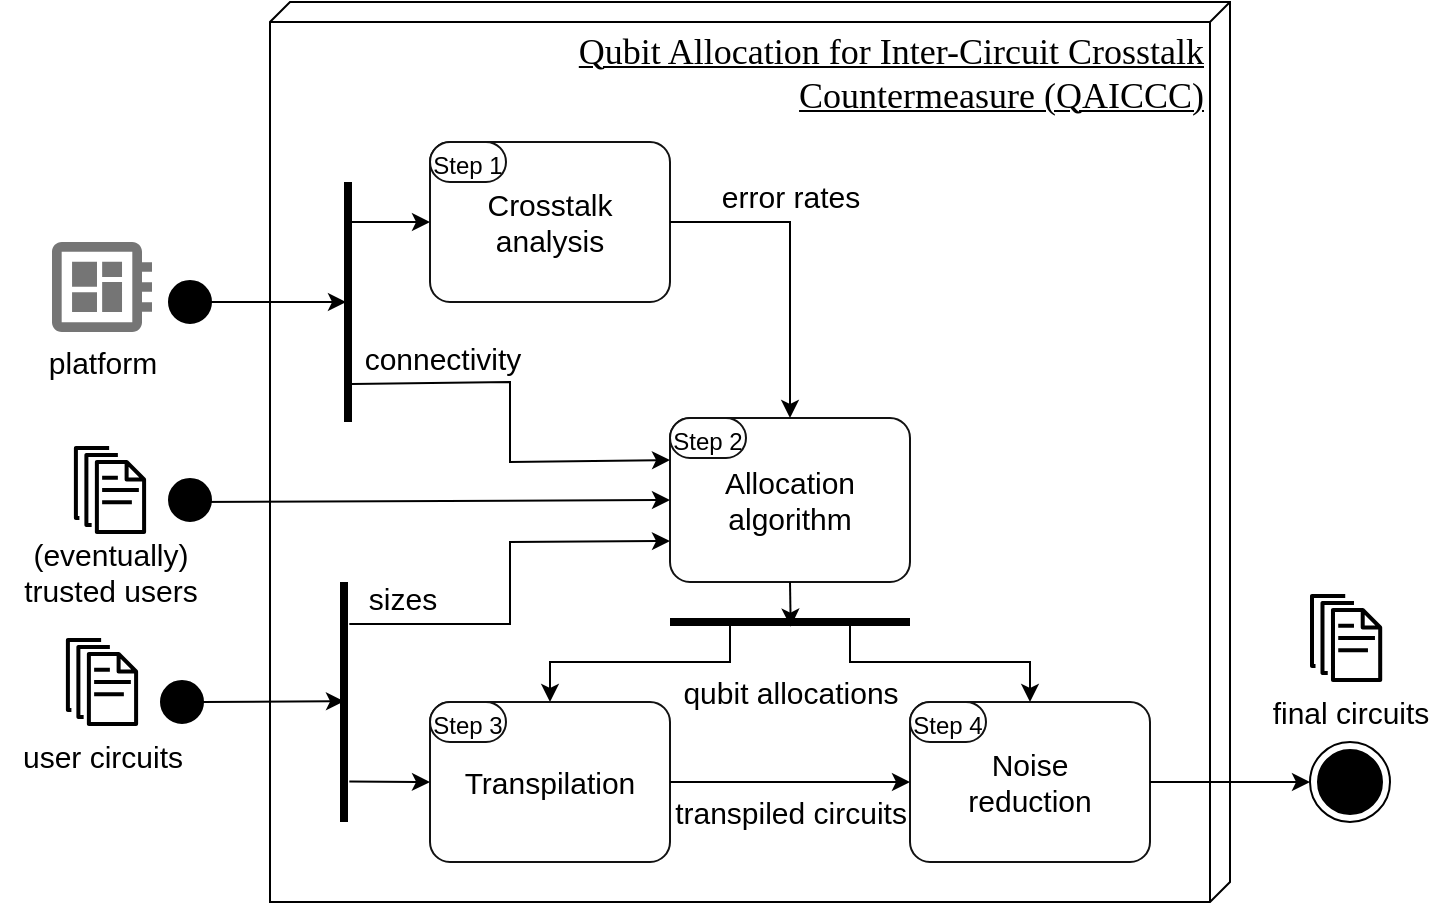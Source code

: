 <mxfile version="26.3.0">
  <diagram name="Page-1" id="982gyeF62y9UsF95akiq">
    <mxGraphModel dx="894" dy="627" grid="1" gridSize="10" guides="1" tooltips="1" connect="1" arrows="1" fold="1" page="1" pageScale="1" pageWidth="730" pageHeight="450" math="0" shadow="0">
      <root>
        <mxCell id="0" />
        <mxCell id="1" parent="0" />
        <mxCell id="JIdOVKg0k5BsWk1WgtoK-1" value="&lt;div align=&quot;right&quot;&gt;&lt;font style=&quot;font-size: 18px;&quot;&gt;Qubit Allocation for Inter-Circuit Crosstalk&lt;/font&gt;&lt;/div&gt;&lt;div align=&quot;right&quot;&gt;&lt;font style=&quot;font-size: 18px;&quot;&gt;Countermeasure (QAICCC)&lt;br&gt;&lt;/font&gt;&lt;/div&gt;" style="verticalAlign=top;align=right;spacingTop=8;spacingLeft=2;spacingRight=12;shape=cube;size=10;direction=south;fontStyle=4;html=1;rounded=0;shadow=0;comic=0;labelBackgroundColor=none;strokeWidth=1;fontFamily=Verdana;fontSize=12;fillColor=none;" parent="1" vertex="1">
          <mxGeometry x="135" width="480" height="450" as="geometry" />
        </mxCell>
        <mxCell id="qjNmLmzCoTw4PF_jTeP7-27" value="" style="endArrow=classic;html=1;rounded=0;entryX=0.5;entryY=0;entryDx=0;entryDy=0;entryPerimeter=0;exitX=0.75;exitY=0.5;exitDx=0;exitDy=0;exitPerimeter=0;" parent="1" source="eMOk0DGojVkaVqaWsdeQ-18" target="eMOk0DGojVkaVqaWsdeQ-6" edge="1">
          <mxGeometry width="50" height="50" relative="1" as="geometry">
            <mxPoint x="265" y="290" as="sourcePoint" />
            <mxPoint x="265" y="800" as="targetPoint" />
            <Array as="points">
              <mxPoint x="365" y="330" />
              <mxPoint x="275" y="330" />
            </Array>
          </mxGeometry>
        </mxCell>
        <mxCell id="eMOk0DGojVkaVqaWsdeQ-4" value="&lt;div&gt;Crosstalk&lt;/div&gt;&lt;div&gt;analysis&lt;br&gt;&lt;/div&gt;" style="points=[[0.25,0,0],[0.5,0,0],[0.75,0,0],[1,0.25,0],[1,0.5,0],[1,0.75,0],[0.75,1,0],[0.5,1,0],[0.25,1,0],[0,0.75,0],[0,0.5,0],[0,0.25,0]];shape=mxgraph.bpmn.task;whiteSpace=wrap;rectStyle=rounded;size=10;html=1;taskMarker=abstract;strokeColor=#121212;fontSize=15;fillColor=#FFFFFF;" parent="1" vertex="1">
          <mxGeometry x="215" y="70" width="120" height="80" as="geometry" />
        </mxCell>
        <mxCell id="eMOk0DGojVkaVqaWsdeQ-5" value="&lt;div&gt;Allocation&lt;/div&gt;&lt;div&gt;algorithm&lt;br&gt;&lt;/div&gt;" style="points=[[0.25,0,0],[0.5,0,0],[0.75,0,0],[1,0.25,0],[1,0.5,0],[1,0.75,0],[0.75,1,0],[0.5,1,0],[0.25,1,0],[0,0.75,0],[0,0.5,0],[0,0.25,0]];shape=mxgraph.bpmn.task;whiteSpace=wrap;rectStyle=rounded;size=10;html=1;taskMarker=abstract;strokeColor=#121212;fontSize=15;fillColor=#FFFFFF;" parent="1" vertex="1">
          <mxGeometry x="335" y="208" width="120" height="82" as="geometry" />
        </mxCell>
        <mxCell id="eMOk0DGojVkaVqaWsdeQ-6" value="Transpilation" style="points=[[0.25,0,0],[0.5,0,0],[0.75,0,0],[1,0.25,0],[1,0.5,0],[1,0.75,0],[0.75,1,0],[0.5,1,0],[0.25,1,0],[0,0.75,0],[0,0.5,0],[0,0.25,0]];shape=mxgraph.bpmn.task;whiteSpace=wrap;rectStyle=rounded;size=10;html=1;taskMarker=abstract;strokeColor=#121212;fontSize=15;fillColor=#FFFFFF;" parent="1" vertex="1">
          <mxGeometry x="215" y="350" width="120" height="80" as="geometry" />
        </mxCell>
        <mxCell id="eMOk0DGojVkaVqaWsdeQ-13" value="" style="endArrow=classic;html=1;rounded=0;entryX=0;entryY=0.5;entryDx=0;entryDy=0;entryPerimeter=0;exitX=0.167;exitY=0.3;exitDx=0;exitDy=0;exitPerimeter=0;" parent="1" source="eMOk0DGojVkaVqaWsdeQ-9" target="eMOk0DGojVkaVqaWsdeQ-4" edge="1">
          <mxGeometry width="50" height="50" relative="1" as="geometry">
            <mxPoint x="175.33" y="94.68" as="sourcePoint" />
            <mxPoint x="389" y="185" as="targetPoint" />
          </mxGeometry>
        </mxCell>
        <mxCell id="eMOk0DGojVkaVqaWsdeQ-14" value="" style="endArrow=classic;html=1;rounded=0;entryX=0.5;entryY=0.6;entryDx=0;entryDy=0;entryPerimeter=0;exitX=1;exitY=0.5;exitDx=0;exitDy=0;exitPerimeter=0;" parent="1" source="eMOk0DGojVkaVqaWsdeQ-34" target="eMOk0DGojVkaVqaWsdeQ-9" edge="1">
          <mxGeometry width="50" height="50" relative="1" as="geometry">
            <mxPoint x="-41" y="133" as="sourcePoint" />
            <mxPoint x="172.67" y="135.36" as="targetPoint" />
          </mxGeometry>
        </mxCell>
        <mxCell id="eMOk0DGojVkaVqaWsdeQ-15" value="" style="endArrow=classic;html=1;rounded=0;exitX=1;exitY=0.5;exitDx=0;exitDy=0;exitPerimeter=0;entryX=0.5;entryY=0;entryDx=0;entryDy=0;entryPerimeter=0;" parent="1" source="eMOk0DGojVkaVqaWsdeQ-4" target="eMOk0DGojVkaVqaWsdeQ-5" edge="1">
          <mxGeometry width="50" height="50" relative="1" as="geometry">
            <mxPoint x="769" y="255" as="sourcePoint" />
            <mxPoint x="399" y="153" as="targetPoint" />
            <Array as="points">
              <mxPoint x="395" y="110" />
            </Array>
          </mxGeometry>
        </mxCell>
        <mxCell id="eMOk0DGojVkaVqaWsdeQ-16" value="error rates" style="text;html=1;align=center;verticalAlign=middle;resizable=0;points=[];autosize=1;strokeColor=none;fillColor=none;fontSize=15;" parent="1" vertex="1">
          <mxGeometry x="350" y="82" width="90" height="30" as="geometry" />
        </mxCell>
        <mxCell id="eMOk0DGojVkaVqaWsdeQ-17" value="connectivity" style="text;html=1;align=center;verticalAlign=middle;resizable=0;points=[];autosize=1;strokeColor=none;fillColor=none;fontSize=15;" parent="1" vertex="1">
          <mxGeometry x="171" y="163" width="100" height="30" as="geometry" />
        </mxCell>
        <mxCell id="eMOk0DGojVkaVqaWsdeQ-18" value="" style="line;strokeWidth=4;html=1;direction=south;rotation=90;" parent="1" vertex="1">
          <mxGeometry x="390" y="250" width="10" height="120" as="geometry" />
        </mxCell>
        <mxCell id="eMOk0DGojVkaVqaWsdeQ-19" value="&lt;div&gt;Noise&lt;/div&gt;&lt;div&gt;reduction&lt;br&gt;&lt;/div&gt;" style="points=[[0.25,0,0],[0.5,0,0],[0.75,0,0],[1,0.25,0],[1,0.5,0],[1,0.75,0],[0.75,1,0],[0.5,1,0],[0.25,1,0],[0,0.75,0],[0,0.5,0],[0,0.25,0]];shape=mxgraph.bpmn.task;whiteSpace=wrap;rectStyle=rounded;size=10;html=1;taskMarker=abstract;strokeColor=#121212;fontSize=15;fillColor=#FFFFFF;" parent="1" vertex="1">
          <mxGeometry x="455" y="350" width="120" height="80" as="geometry" />
        </mxCell>
        <mxCell id="eMOk0DGojVkaVqaWsdeQ-20" value="" style="endArrow=classic;html=1;rounded=0;entryX=0;entryY=0.5;entryDx=0;entryDy=0;entryPerimeter=0;exitX=1;exitY=0.5;exitDx=0;exitDy=0;exitPerimeter=0;" parent="1" source="eMOk0DGojVkaVqaWsdeQ-6" target="eMOk0DGojVkaVqaWsdeQ-19" edge="1">
          <mxGeometry width="50" height="50" relative="1" as="geometry">
            <mxPoint x="145" y="160" as="sourcePoint" />
            <mxPoint x="185" y="160" as="targetPoint" />
          </mxGeometry>
        </mxCell>
        <mxCell id="eMOk0DGojVkaVqaWsdeQ-22" value="" style="endArrow=classic;html=1;rounded=0;entryX=0.497;entryY=0.267;entryDx=0;entryDy=0;entryPerimeter=0;exitX=0.5;exitY=1;exitDx=0;exitDy=0;exitPerimeter=0;" parent="1" source="eMOk0DGojVkaVqaWsdeQ-5" target="eMOk0DGojVkaVqaWsdeQ-18" edge="1">
          <mxGeometry width="50" height="50" relative="1" as="geometry">
            <mxPoint x="145" y="120" as="sourcePoint" />
            <mxPoint x="185" y="120" as="targetPoint" />
          </mxGeometry>
        </mxCell>
        <mxCell id="eMOk0DGojVkaVqaWsdeQ-23" value="" style="endArrow=classic;html=1;rounded=0;entryX=0.5;entryY=0;entryDx=0;entryDy=0;entryPerimeter=0;exitX=0.25;exitY=0.5;exitDx=0;exitDy=0;exitPerimeter=0;" parent="1" source="eMOk0DGojVkaVqaWsdeQ-18" target="eMOk0DGojVkaVqaWsdeQ-19" edge="1">
          <mxGeometry width="50" height="50" relative="1" as="geometry">
            <mxPoint x="705" y="220" as="sourcePoint" />
            <mxPoint x="615" y="300" as="targetPoint" />
            <Array as="points">
              <mxPoint x="425" y="330" />
              <mxPoint x="515" y="330" />
            </Array>
          </mxGeometry>
        </mxCell>
        <mxCell id="eMOk0DGojVkaVqaWsdeQ-27" value="" style="line;strokeWidth=4;html=1;direction=south;" parent="1" vertex="1">
          <mxGeometry x="167" y="290" width="10" height="120" as="geometry" />
        </mxCell>
        <mxCell id="eMOk0DGojVkaVqaWsdeQ-28" value="" style="endArrow=classic;html=1;rounded=0;entryX=0;entryY=0.5;entryDx=0;entryDy=0;entryPerimeter=0;exitX=0.831;exitY=0.233;exitDx=0;exitDy=0;exitPerimeter=0;" parent="1" source="eMOk0DGojVkaVqaWsdeQ-27" target="eMOk0DGojVkaVqaWsdeQ-6" edge="1">
          <mxGeometry width="50" height="50" relative="1" as="geometry">
            <mxPoint x="181" y="160" as="sourcePoint" />
            <mxPoint x="225" y="160" as="targetPoint" />
          </mxGeometry>
        </mxCell>
        <mxCell id="eMOk0DGojVkaVqaWsdeQ-30" value="" style="endArrow=classic;html=1;rounded=0;entryX=0;entryY=0.75;entryDx=0;entryDy=0;entryPerimeter=0;exitX=0.175;exitY=0.233;exitDx=0;exitDy=0;exitPerimeter=0;" parent="1" source="eMOk0DGojVkaVqaWsdeQ-27" target="eMOk0DGojVkaVqaWsdeQ-5" edge="1">
          <mxGeometry width="50" height="50" relative="1" as="geometry">
            <mxPoint x="375" y="300" as="sourcePoint" />
            <mxPoint x="285" y="380" as="targetPoint" />
            <Array as="points">
              <mxPoint x="255" y="311" />
              <mxPoint x="255" y="270" />
            </Array>
          </mxGeometry>
        </mxCell>
        <mxCell id="eMOk0DGojVkaVqaWsdeQ-31" value="sizes" style="text;html=1;align=center;verticalAlign=middle;resizable=0;points=[];autosize=1;strokeColor=none;fillColor=none;fontSize=15;" parent="1" vertex="1">
          <mxGeometry x="171" y="283" width="60" height="30" as="geometry" />
        </mxCell>
        <mxCell id="eMOk0DGojVkaVqaWsdeQ-32" value="" style="endArrow=classic;html=1;rounded=0;entryX=0.497;entryY=0.5;entryDx=0;entryDy=0;entryPerimeter=0;" parent="1" source="eMOk0DGojVkaVqaWsdeQ-35" target="eMOk0DGojVkaVqaWsdeQ-27" edge="1">
          <mxGeometry width="50" height="50" relative="1" as="geometry">
            <mxPoint x="-25" y="350" as="sourcePoint" />
            <mxPoint x="179" y="200" as="targetPoint" />
          </mxGeometry>
        </mxCell>
        <mxCell id="eMOk0DGojVkaVqaWsdeQ-34" value="" style="strokeWidth=2;html=1;shape=mxgraph.flowchart.start_2;whiteSpace=wrap;fillColor=#000000;" parent="1" vertex="1">
          <mxGeometry x="85" y="140" width="20" height="20" as="geometry" />
        </mxCell>
        <mxCell id="eMOk0DGojVkaVqaWsdeQ-36" value="" style="endArrow=classic;html=1;rounded=0;entryX=0.497;entryY=0.5;entryDx=0;entryDy=0;entryPerimeter=0;exitX=0.5;exitY=0;exitDx=0;exitDy=0;exitPerimeter=0;" parent="1" source="eMOk0DGojVkaVqaWsdeQ-35" target="eMOk0DGojVkaVqaWsdeQ-35" edge="1">
          <mxGeometry width="50" height="50" relative="1" as="geometry">
            <mxPoint x="-25" y="350" as="sourcePoint" />
            <mxPoint x="170" y="350" as="targetPoint" />
          </mxGeometry>
        </mxCell>
        <mxCell id="eMOk0DGojVkaVqaWsdeQ-35" value="" style="strokeWidth=2;html=1;shape=mxgraph.flowchart.start_2;whiteSpace=wrap;fillColor=#000000;" parent="1" vertex="1">
          <mxGeometry x="81" y="340" width="20" height="20" as="geometry" />
        </mxCell>
        <mxCell id="eMOk0DGojVkaVqaWsdeQ-39" value="" style="endArrow=classic;html=1;rounded=0;exitX=1;exitY=0.5;exitDx=0;exitDy=0;exitPerimeter=0;entryX=0.5;entryY=0;entryDx=0;entryDy=0;" parent="1" source="eMOk0DGojVkaVqaWsdeQ-19" target="eMOk0DGojVkaVqaWsdeQ-41" edge="1">
          <mxGeometry width="50" height="50" relative="1" as="geometry">
            <mxPoint x="183" y="400" as="sourcePoint" />
            <mxPoint x="645" y="400" as="targetPoint" />
          </mxGeometry>
        </mxCell>
        <mxCell id="eMOk0DGojVkaVqaWsdeQ-41" value="" style="ellipse;html=1;shape=endState;fillColor=#000000;strokeColor=#000000;fontSize=15;direction=north;" parent="1" vertex="1">
          <mxGeometry x="655" y="370" width="40" height="40" as="geometry" />
        </mxCell>
        <mxCell id="eMOk0DGojVkaVqaWsdeQ-43" value="platform" style="text;html=1;align=center;verticalAlign=middle;resizable=0;points=[];autosize=1;strokeColor=none;fillColor=none;fontSize=15;" parent="1" vertex="1">
          <mxGeometry x="11" y="165" width="80" height="30" as="geometry" />
        </mxCell>
        <mxCell id="eMOk0DGojVkaVqaWsdeQ-44" value="user circuits" style="text;html=1;align=center;verticalAlign=middle;resizable=0;points=[];autosize=1;strokeColor=none;fillColor=none;fontSize=15;" parent="1" vertex="1">
          <mxGeometry x="1" y="362" width="100" height="30" as="geometry" />
        </mxCell>
        <mxCell id="eMOk0DGojVkaVqaWsdeQ-45" value="final circuits" style="text;html=1;align=center;verticalAlign=middle;resizable=0;points=[];autosize=1;strokeColor=none;fillColor=none;fontSize=15;" parent="1" vertex="1">
          <mxGeometry x="625" y="340" width="100" height="30" as="geometry" />
        </mxCell>
        <mxCell id="eMOk0DGojVkaVqaWsdeQ-46" value="qubit allocations" style="text;html=1;align=center;verticalAlign=middle;resizable=0;points=[];autosize=1;strokeColor=none;fillColor=none;fontSize=15;" parent="1" vertex="1">
          <mxGeometry x="330" y="330" width="130" height="30" as="geometry" />
        </mxCell>
        <mxCell id="eMOk0DGojVkaVqaWsdeQ-48" value="transpiled circuits" style="text;html=1;align=center;verticalAlign=middle;resizable=0;points=[];autosize=1;strokeColor=none;fillColor=none;fontSize=15;" parent="1" vertex="1">
          <mxGeometry x="325" y="390" width="140" height="30" as="geometry" />
        </mxCell>
        <mxCell id="eMOk0DGojVkaVqaWsdeQ-49" value="" style="sketch=0;outlineConnect=0;fontColor=#232F3E;gradientColor=none;fillColor=#000000;strokeColor=none;dashed=0;verticalLabelPosition=bottom;verticalAlign=top;align=center;html=1;fontSize=12;fontStyle=0;aspect=fixed;pointerEvents=1;shape=mxgraph.aws4.documents;" parent="1" vertex="1">
          <mxGeometry x="32.95" y="318" width="36.1" height="44" as="geometry" />
        </mxCell>
        <mxCell id="eMOk0DGojVkaVqaWsdeQ-50" value="" style="sketch=0;outlineConnect=0;fontColor=#232F3E;gradientColor=none;fillColor=#000000;strokeColor=none;dashed=0;verticalLabelPosition=bottom;verticalAlign=top;align=center;html=1;fontSize=12;fontStyle=0;aspect=fixed;pointerEvents=1;shape=mxgraph.aws4.documents;" parent="1" vertex="1">
          <mxGeometry x="655" y="296" width="36.1" height="44" as="geometry" />
        </mxCell>
        <mxCell id="eMOk0DGojVkaVqaWsdeQ-55" value="" style="sketch=0;dashed=0;connectable=0;html=1;fillColor=#757575;strokeColor=none;shape=mxgraph.gcp2.circuit_board;part=1;" parent="1" vertex="1">
          <mxGeometry x="26" y="120" width="50" height="45" as="geometry" />
        </mxCell>
        <mxCell id="qd8Z9BV7FsohcCPeds0F-2" value="&lt;font style=&quot;font-size: 12px;&quot;&gt;Step 1&lt;br&gt;&lt;/font&gt;" style="points=[[0.25,0,0],[0.5,0,0],[0.75,0,0],[1,0.25,0],[1,0.5,0],[1,0.75,0],[0.75,1,0],[0.5,1,0],[0.25,1,0],[0,0.75,0],[0,0.5,0],[0,0.25,0]];shape=mxgraph.bpmn.task;whiteSpace=wrap;rectStyle=rounded;size=10;html=1;taskMarker=abstract;strokeColor=#121212;fontSize=15;fillColor=#FFFFFF;" parent="1" vertex="1">
          <mxGeometry x="215" y="70" width="38" height="20" as="geometry" />
        </mxCell>
        <mxCell id="qd8Z9BV7FsohcCPeds0F-3" value="&lt;font style=&quot;font-size: 12px;&quot;&gt;Step 2&lt;br&gt;&lt;/font&gt;" style="points=[[0.25,0,0],[0.5,0,0],[0.75,0,0],[1,0.25,0],[1,0.5,0],[1,0.75,0],[0.75,1,0],[0.5,1,0],[0.25,1,0],[0,0.75,0],[0,0.5,0],[0,0.25,0]];shape=mxgraph.bpmn.task;whiteSpace=wrap;rectStyle=rounded;size=10;html=1;taskMarker=abstract;strokeColor=#121212;fontSize=15;fillColor=#FFFFFF;" parent="1" vertex="1">
          <mxGeometry x="335" y="208" width="38" height="20" as="geometry" />
        </mxCell>
        <mxCell id="qd8Z9BV7FsohcCPeds0F-4" value="&lt;font style=&quot;font-size: 12px;&quot;&gt;Step 3&lt;br&gt;&lt;/font&gt;" style="points=[[0.25,0,0],[0.5,0,0],[0.75,0,0],[1,0.25,0],[1,0.5,0],[1,0.75,0],[0.75,1,0],[0.5,1,0],[0.25,1,0],[0,0.75,0],[0,0.5,0],[0,0.25,0]];shape=mxgraph.bpmn.task;whiteSpace=wrap;rectStyle=rounded;size=10;html=1;taskMarker=abstract;strokeColor=#121212;fontSize=15;fillColor=#FFFFFF;" parent="1" vertex="1">
          <mxGeometry x="215" y="350" width="38" height="20" as="geometry" />
        </mxCell>
        <mxCell id="qd8Z9BV7FsohcCPeds0F-5" value="&lt;font style=&quot;font-size: 12px;&quot;&gt;Step 4&lt;br&gt;&lt;/font&gt;" style="points=[[0.25,0,0],[0.5,0,0],[0.75,0,0],[1,0.25,0],[1,0.5,0],[1,0.75,0],[0.75,1,0],[0.5,1,0],[0.25,1,0],[0,0.75,0],[0,0.5,0],[0,0.25,0]];shape=mxgraph.bpmn.task;whiteSpace=wrap;rectStyle=rounded;size=10;html=1;taskMarker=abstract;strokeColor=#121212;fontSize=15;fillColor=#FFFFFF;" parent="1" vertex="1">
          <mxGeometry x="455" y="350" width="38" height="20" as="geometry" />
        </mxCell>
        <mxCell id="Zg2dywJsqLNB15DvLQJ1-1" value="" style="endArrow=classic;html=1;rounded=0;exitX=0.842;exitY=0.3;exitDx=0;exitDy=0;exitPerimeter=0;" parent="1" source="eMOk0DGojVkaVqaWsdeQ-9" edge="1">
          <mxGeometry width="50" height="50" relative="1" as="geometry">
            <mxPoint x="170" y="190" as="sourcePoint" />
            <mxPoint x="335" y="229" as="targetPoint" />
            <Array as="points">
              <mxPoint x="255" y="190" />
              <mxPoint x="255" y="230" />
            </Array>
          </mxGeometry>
        </mxCell>
        <mxCell id="Zg2dywJsqLNB15DvLQJ1-2" value="" style="endArrow=classic;html=1;rounded=0;entryX=0;entryY=0.5;entryDx=0;entryDy=0;entryPerimeter=0;exitX=0.55;exitY=0.5;exitDx=0;exitDy=0;exitPerimeter=0;" parent="1" source="Zg2dywJsqLNB15DvLQJ1-3" target="eMOk0DGojVkaVqaWsdeQ-5" edge="1">
          <mxGeometry width="50" height="50" relative="1" as="geometry">
            <mxPoint x="115" y="250" as="sourcePoint" />
            <mxPoint x="225" y="105" as="targetPoint" />
          </mxGeometry>
        </mxCell>
        <mxCell id="Zg2dywJsqLNB15DvLQJ1-3" value="" style="strokeWidth=2;html=1;shape=mxgraph.flowchart.start_2;whiteSpace=wrap;fillColor=#000000;direction=south;" parent="1" vertex="1">
          <mxGeometry x="85" y="239" width="20" height="20" as="geometry" />
        </mxCell>
        <mxCell id="eMOk0DGojVkaVqaWsdeQ-9" value="" style="line;strokeWidth=4;html=1;direction=south;" parent="1" vertex="1">
          <mxGeometry x="169" y="90" width="10" height="120" as="geometry" />
        </mxCell>
        <mxCell id="Zg2dywJsqLNB15DvLQJ1-10" value="(eventually)&lt;br&gt;trusted users" style="text;html=1;align=center;verticalAlign=middle;resizable=0;points=[];autosize=1;strokeColor=none;fillColor=none;fontSize=15;" parent="1" vertex="1">
          <mxGeometry y="260" width="110" height="50" as="geometry" />
        </mxCell>
        <mxCell id="Zg2dywJsqLNB15DvLQJ1-11" value="" style="sketch=0;outlineConnect=0;fontColor=#232F3E;gradientColor=none;fillColor=#000000;strokeColor=none;dashed=0;verticalLabelPosition=bottom;verticalAlign=top;align=center;html=1;fontSize=12;fontStyle=0;aspect=fixed;pointerEvents=1;shape=mxgraph.aws4.documents;" parent="1" vertex="1">
          <mxGeometry x="36.95" y="222" width="36.1" height="44" as="geometry" />
        </mxCell>
      </root>
    </mxGraphModel>
  </diagram>
</mxfile>
